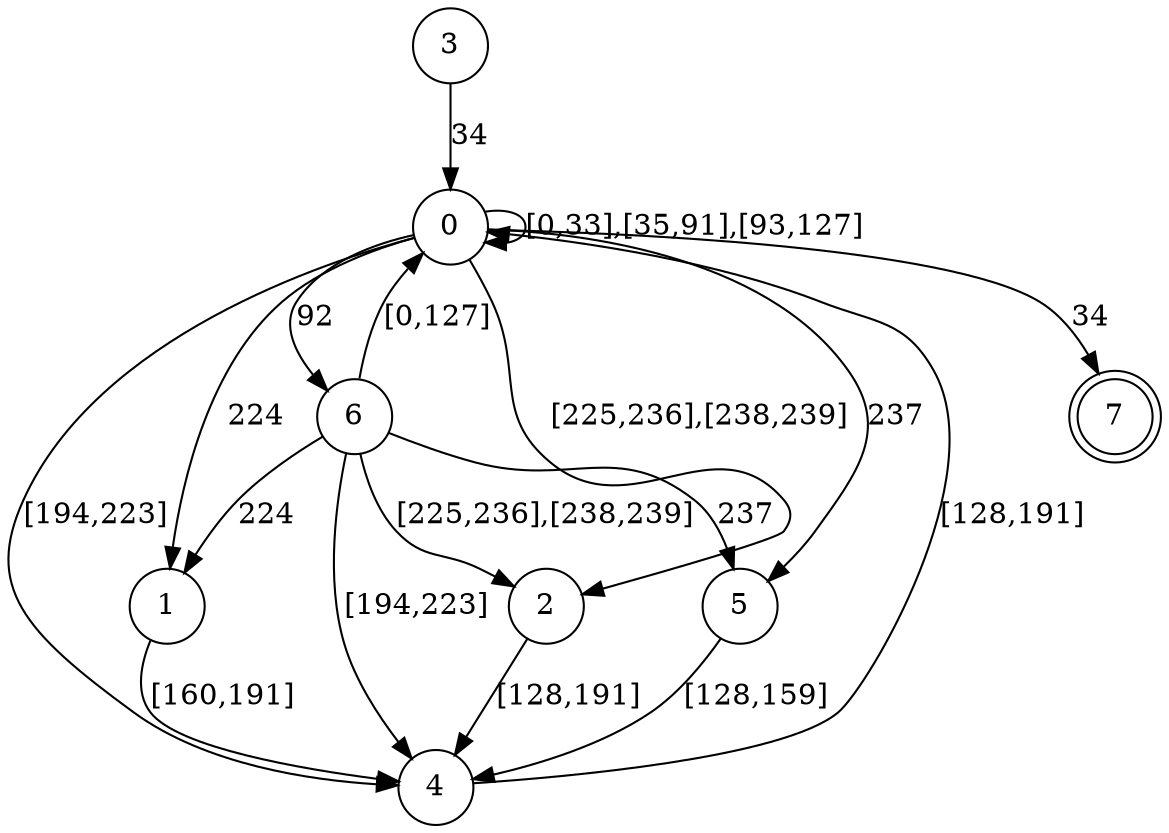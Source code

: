 digraph DFA {
        N0[label="0", shape=circle];
        N1[label="1", shape=circle];
        N2[label="2", shape=circle];
        N3[label="3", shape=circle];
        N4[label="4", shape=circle];
        N5[label="5", shape=circle];
        N6[label="6", shape=circle];
        N7[label="7", shape=doublecircle];
        N0 -> N0[label="[0,33],[35,91],[93,127]"];
        N0 -> N7[label="34"];
        N0 -> N6[label="92"];
        N0 -> N4[label="[194,223]"];
        N0 -> N2[label="[225,236],[238,239]"];
        N0 -> N5[label="237"];
        N0 -> N1[label="224"];
        N1 -> N4[label="[160,191]"];
        N2 -> N4[label="[128,191]"];
        N3 -> N0[label="34"];
        N4 -> N0[label="[128,191]"];
        N5 -> N4[label="[128,159]"];
        N6 -> N1[label="224"];
        N6 -> N4[label="[194,223]"];
        N6 -> N0[label="[0,127]"];
        N6 -> N2[label="[225,236],[238,239]"];
        N6 -> N5[label="237"];
}